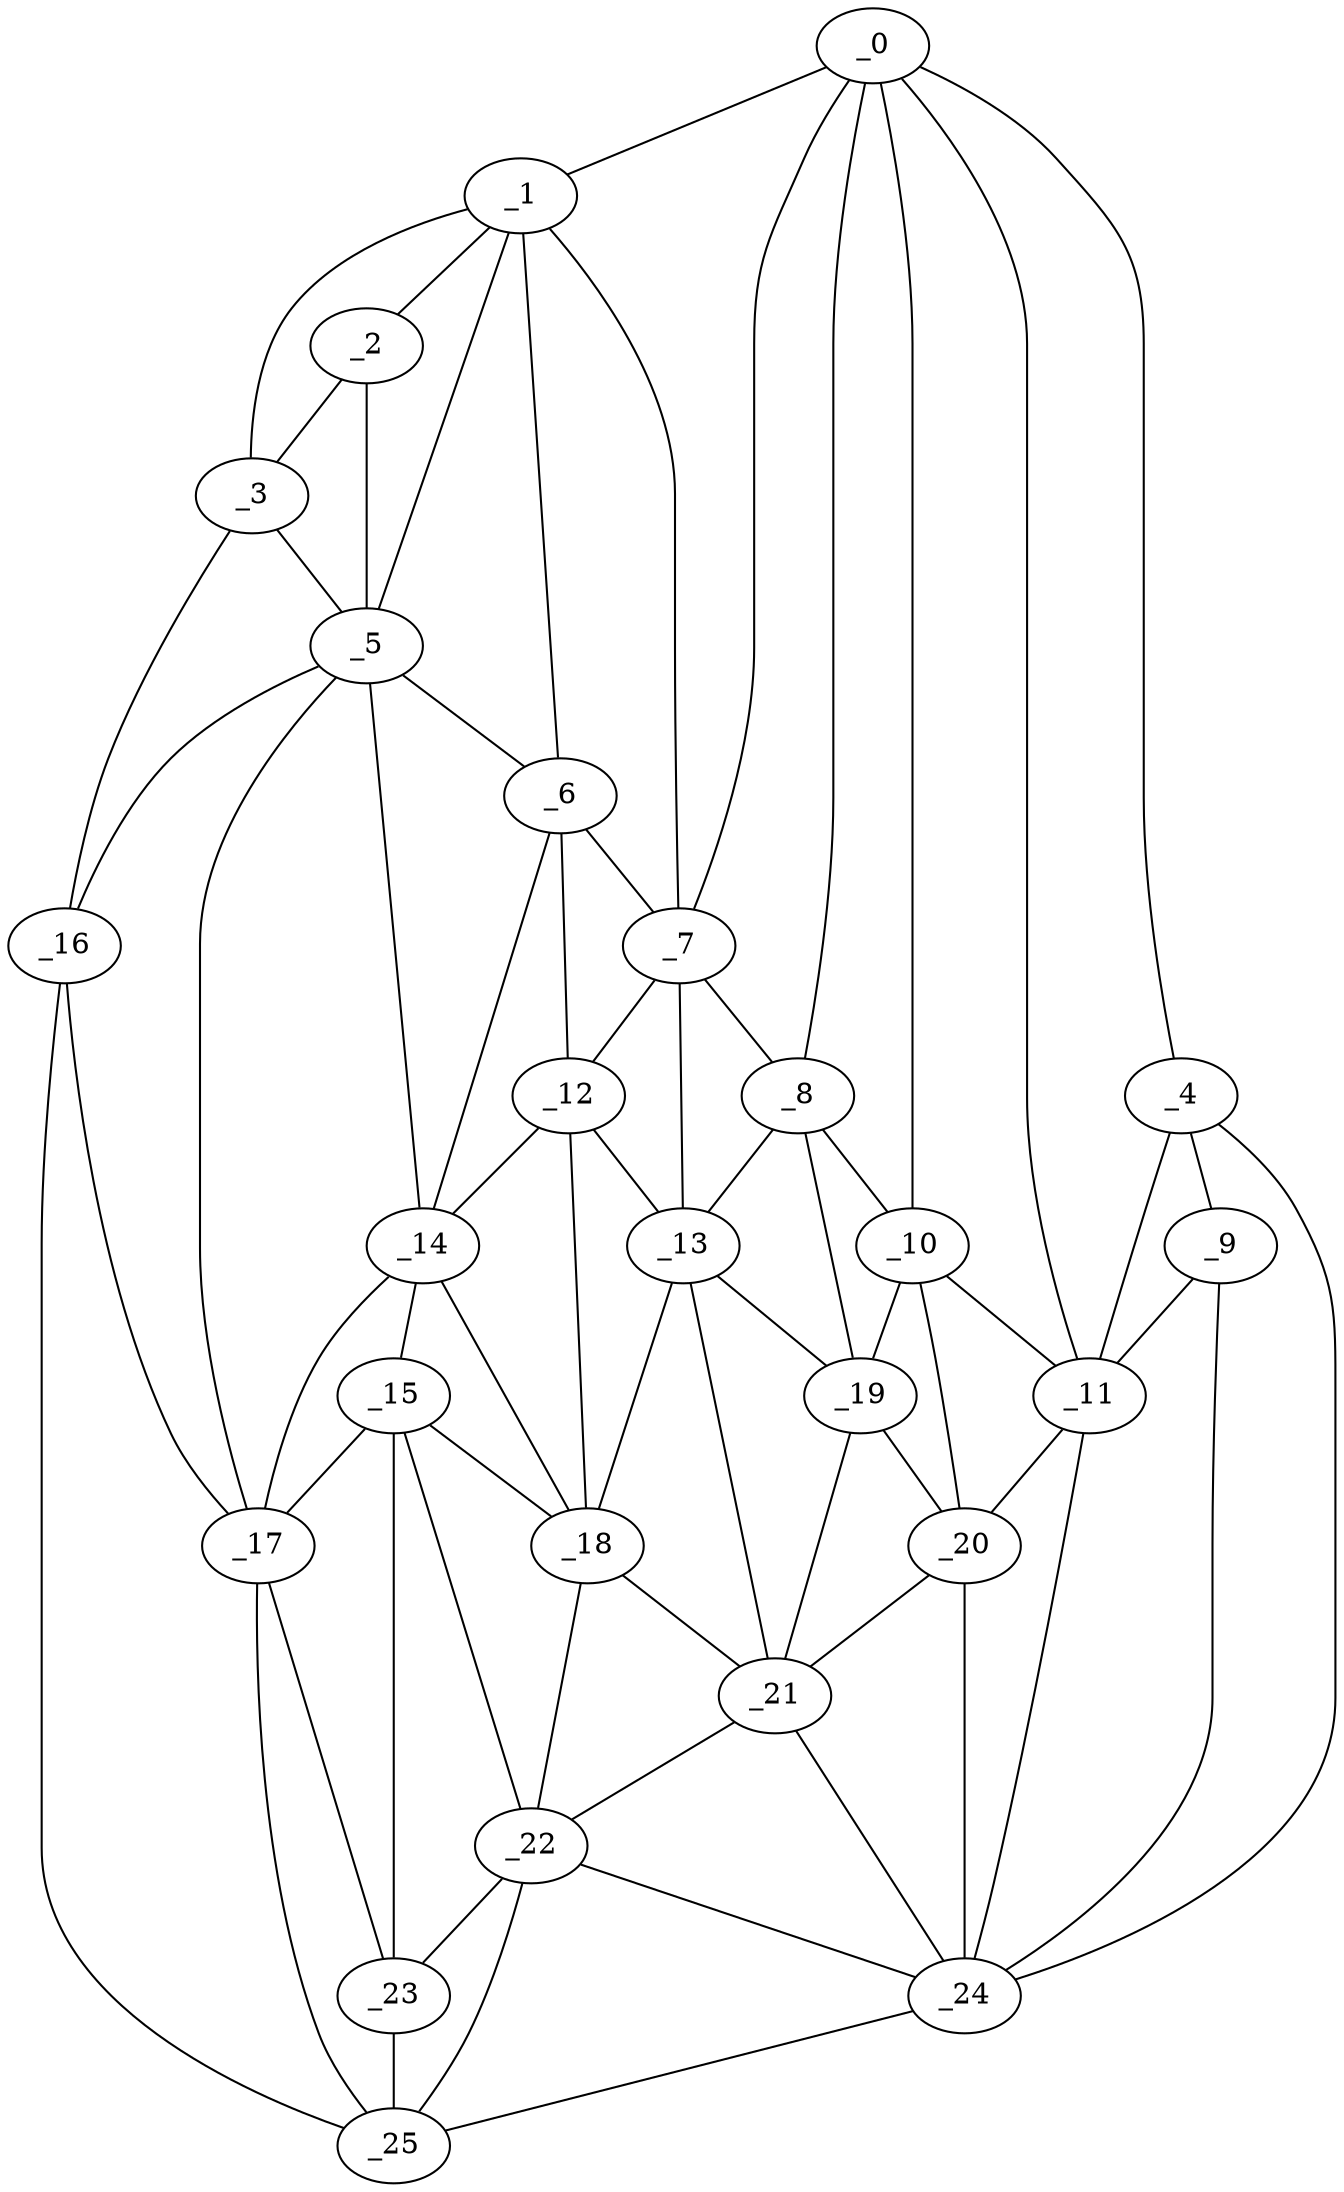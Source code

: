 graph "obj64__135.gxl" {
	_0	 [x=34,
		y=117];
	_1	 [x=36,
		y=34];
	_0 -- _1	 [valence=1];
	_4	 [x=58,
		y=125];
	_0 -- _4	 [valence=1];
	_7	 [x=66,
		y=66];
	_0 -- _7	 [valence=2];
	_8	 [x=71,
		y=83];
	_0 -- _8	 [valence=2];
	_10	 [x=72,
		y=102];
	_0 -- _10	 [valence=2];
	_11	 [x=72,
		y=107];
	_0 -- _11	 [valence=2];
	_2	 [x=44,
		y=25];
	_1 -- _2	 [valence=2];
	_3	 [x=48,
		y=7];
	_1 -- _3	 [valence=1];
	_5	 [x=59,
		y=39];
	_1 -- _5	 [valence=2];
	_6	 [x=66,
		y=52];
	_1 -- _6	 [valence=2];
	_1 -- _7	 [valence=2];
	_2 -- _3	 [valence=2];
	_2 -- _5	 [valence=1];
	_3 -- _5	 [valence=1];
	_16	 [x=85,
		y=7];
	_3 -- _16	 [valence=1];
	_9	 [x=71,
		y=116];
	_4 -- _9	 [valence=2];
	_4 -- _11	 [valence=1];
	_24	 [x=94,
		y=114];
	_4 -- _24	 [valence=1];
	_5 -- _6	 [valence=2];
	_14	 [x=78,
		y=50];
	_5 -- _14	 [valence=2];
	_5 -- _16	 [valence=2];
	_17	 [x=89,
		y=25];
	_5 -- _17	 [valence=1];
	_6 -- _7	 [valence=1];
	_12	 [x=75,
		y=69];
	_6 -- _12	 [valence=2];
	_6 -- _14	 [valence=2];
	_7 -- _8	 [valence=2];
	_7 -- _12	 [valence=1];
	_13	 [x=76,
		y=76];
	_7 -- _13	 [valence=2];
	_8 -- _10	 [valence=2];
	_8 -- _13	 [valence=1];
	_19	 [x=89,
		y=86];
	_8 -- _19	 [valence=2];
	_9 -- _11	 [valence=2];
	_9 -- _24	 [valence=1];
	_10 -- _11	 [valence=1];
	_10 -- _19	 [valence=2];
	_20	 [x=90,
		y=100];
	_10 -- _20	 [valence=2];
	_11 -- _20	 [valence=2];
	_11 -- _24	 [valence=2];
	_12 -- _13	 [valence=1];
	_12 -- _14	 [valence=1];
	_18	 [x=89,
		y=65];
	_12 -- _18	 [valence=2];
	_13 -- _18	 [valence=2];
	_13 -- _19	 [valence=2];
	_21	 [x=91,
		y=77];
	_13 -- _21	 [valence=2];
	_15	 [x=83,
		y=50];
	_14 -- _15	 [valence=2];
	_14 -- _17	 [valence=2];
	_14 -- _18	 [valence=1];
	_15 -- _17	 [valence=1];
	_15 -- _18	 [valence=1];
	_22	 [x=92,
		y=58];
	_15 -- _22	 [valence=2];
	_23	 [x=93,
		y=44];
	_15 -- _23	 [valence=1];
	_16 -- _17	 [valence=1];
	_25	 [x=96,
		y=31];
	_16 -- _25	 [valence=1];
	_17 -- _23	 [valence=2];
	_17 -- _25	 [valence=1];
	_18 -- _21	 [valence=2];
	_18 -- _22	 [valence=2];
	_19 -- _20	 [valence=2];
	_19 -- _21	 [valence=1];
	_20 -- _21	 [valence=2];
	_20 -- _24	 [valence=1];
	_21 -- _22	 [valence=1];
	_21 -- _24	 [valence=2];
	_22 -- _23	 [valence=2];
	_22 -- _24	 [valence=1];
	_22 -- _25	 [valence=2];
	_23 -- _25	 [valence=1];
	_24 -- _25	 [valence=1];
}
